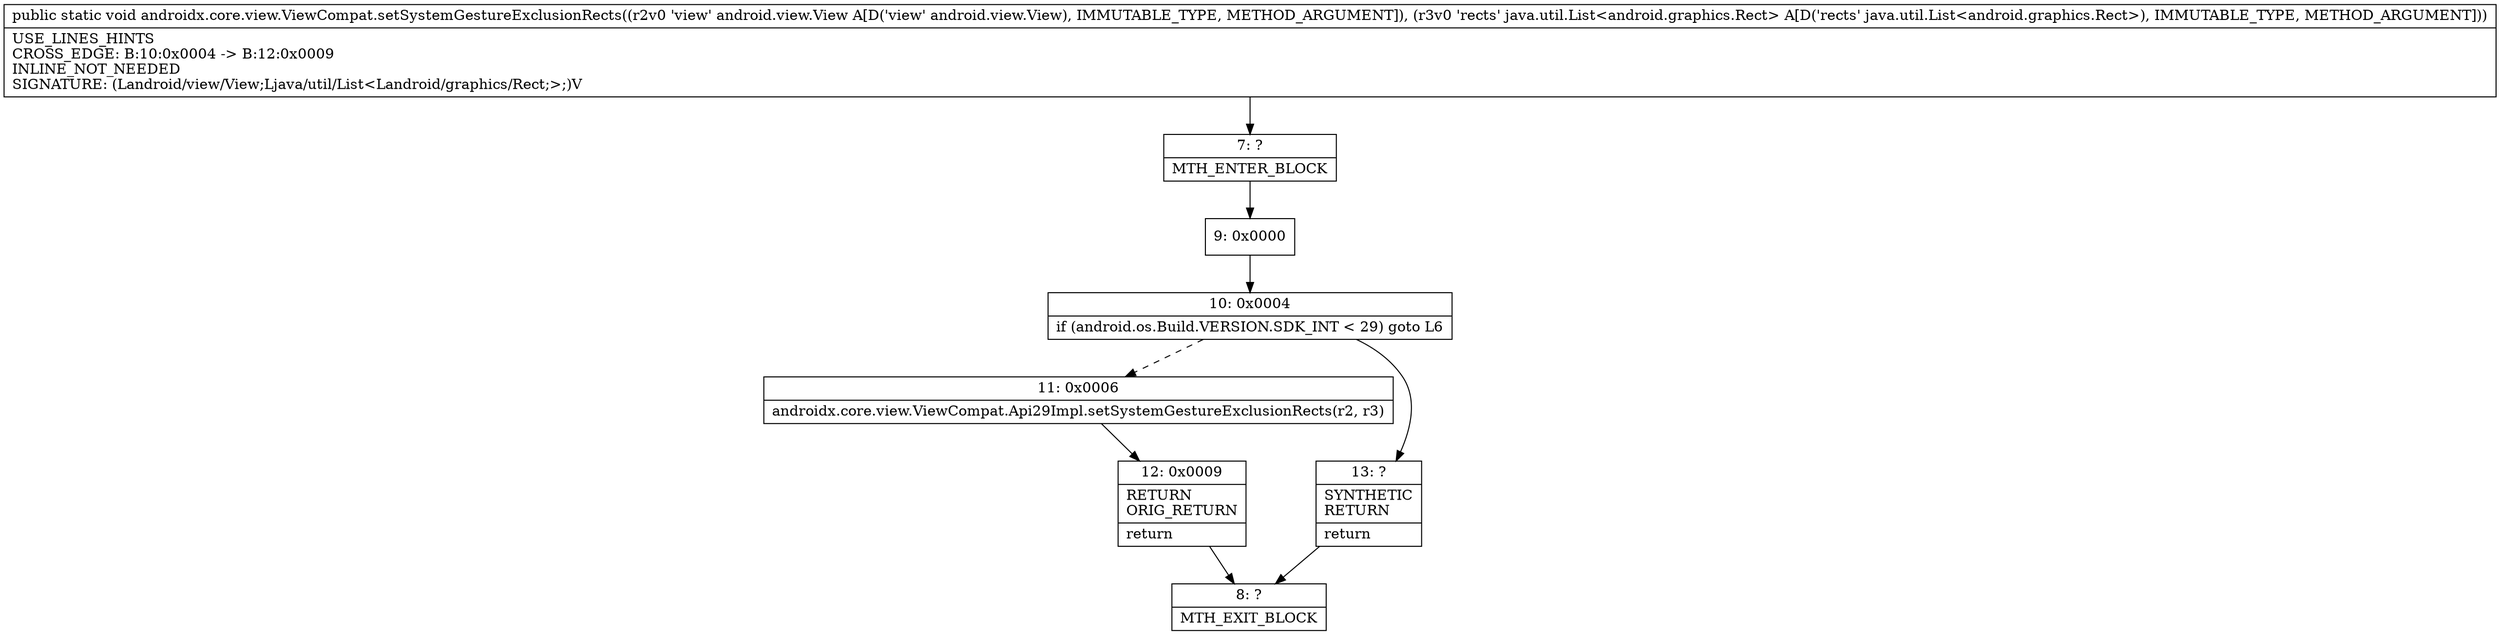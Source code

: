digraph "CFG forandroidx.core.view.ViewCompat.setSystemGestureExclusionRects(Landroid\/view\/View;Ljava\/util\/List;)V" {
Node_7 [shape=record,label="{7\:\ ?|MTH_ENTER_BLOCK\l}"];
Node_9 [shape=record,label="{9\:\ 0x0000}"];
Node_10 [shape=record,label="{10\:\ 0x0004|if (android.os.Build.VERSION.SDK_INT \< 29) goto L6\l}"];
Node_11 [shape=record,label="{11\:\ 0x0006|androidx.core.view.ViewCompat.Api29Impl.setSystemGestureExclusionRects(r2, r3)\l}"];
Node_12 [shape=record,label="{12\:\ 0x0009|RETURN\lORIG_RETURN\l|return\l}"];
Node_8 [shape=record,label="{8\:\ ?|MTH_EXIT_BLOCK\l}"];
Node_13 [shape=record,label="{13\:\ ?|SYNTHETIC\lRETURN\l|return\l}"];
MethodNode[shape=record,label="{public static void androidx.core.view.ViewCompat.setSystemGestureExclusionRects((r2v0 'view' android.view.View A[D('view' android.view.View), IMMUTABLE_TYPE, METHOD_ARGUMENT]), (r3v0 'rects' java.util.List\<android.graphics.Rect\> A[D('rects' java.util.List\<android.graphics.Rect\>), IMMUTABLE_TYPE, METHOD_ARGUMENT]))  | USE_LINES_HINTS\lCROSS_EDGE: B:10:0x0004 \-\> B:12:0x0009\lINLINE_NOT_NEEDED\lSIGNATURE: (Landroid\/view\/View;Ljava\/util\/List\<Landroid\/graphics\/Rect;\>;)V\l}"];
MethodNode -> Node_7;Node_7 -> Node_9;
Node_9 -> Node_10;
Node_10 -> Node_11[style=dashed];
Node_10 -> Node_13;
Node_11 -> Node_12;
Node_12 -> Node_8;
Node_13 -> Node_8;
}

